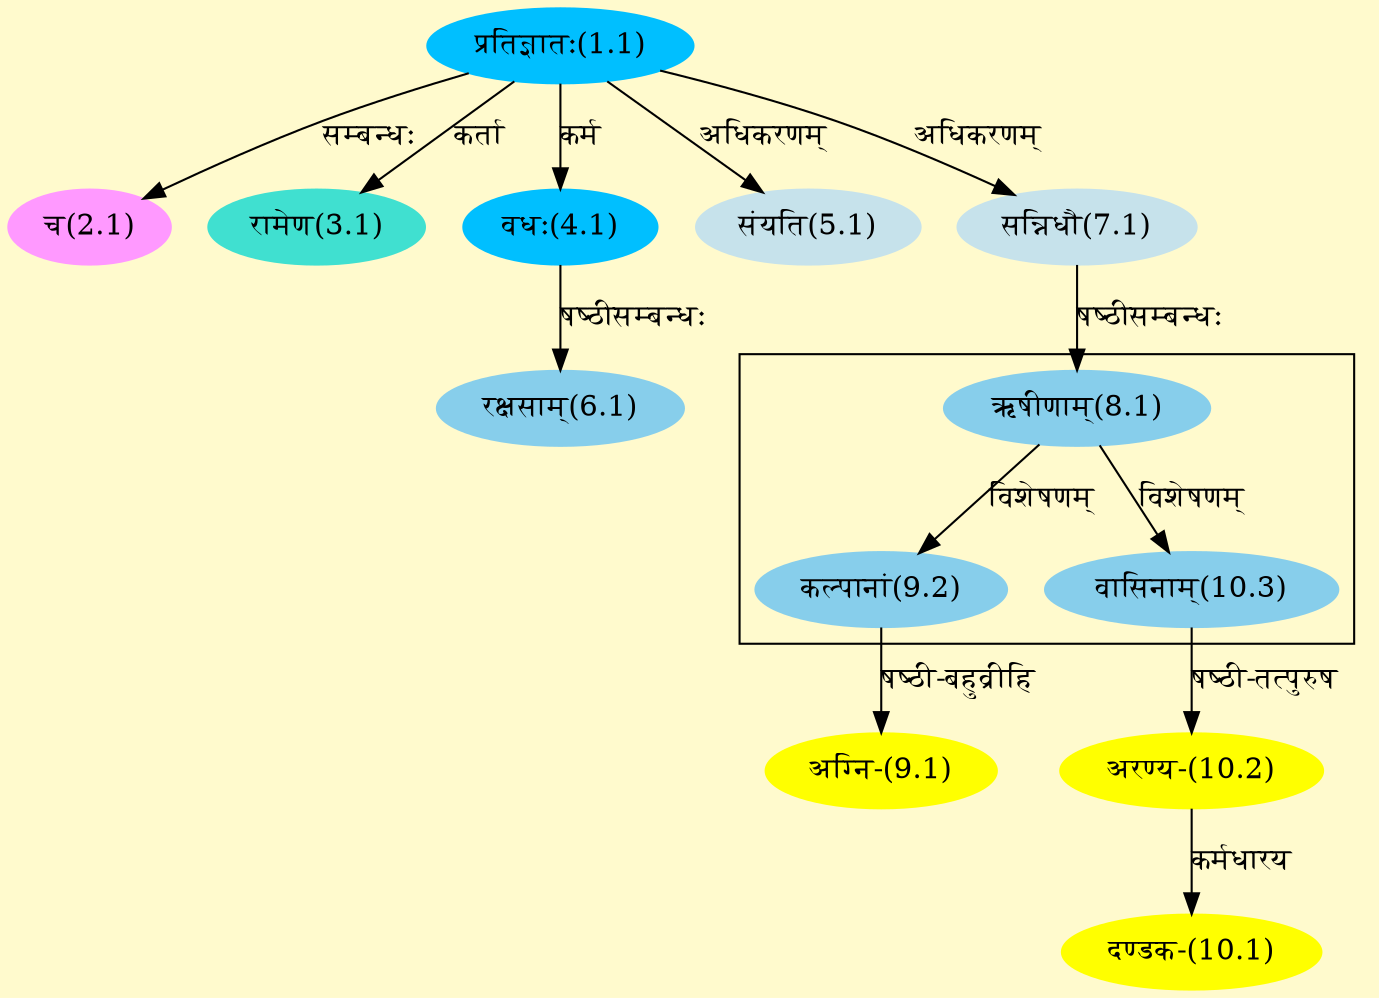 digraph G{
rankdir=BT;
 compound=true;
 bgcolor="lemonchiffon1";

subgraph cluster_1{
Node9_2 [style=filled, color="#87CEEB" label = "कल्पानां(9.2)"]
Node8_1 [style=filled, color="#87CEEB" label = "ऋषीणाम्(8.1)"]
Node10_3 [style=filled, color="#87CEEB" label = "वासिनाम्(10.3)"]

}
Node2_1 [style=filled, color="#FF99FF" label = "च(2.1)"]
Node1_1 [style=filled, color="#00BFFF" label = "प्रतिज्ञातः(1.1)"]
Node3_1 [style=filled, color="#40E0D0" label = "रामेण(3.1)"]
Node4_1 [style=filled, color="#00BFFF" label = "वधः(4.1)"]
Node5_1 [style=filled, color="#C6E2EB" label = "संयति(5.1)"]
Node6_1 [style=filled, color="#87CEEB" label = "रक्षसाम्(6.1)"]
Node7_1 [style=filled, color="#C6E2EB" label = "सन्निधौ(7.1)"]
Node8_1 [style=filled, color="#87CEEB" label = "ऋषीणाम्(8.1)"]
Node9_1 [style=filled, color="#FFFF00" label = "अग्नि-(9.1)"]
Node9_2 [style=filled, color="#87CEEB" label = "कल्पानां(9.2)"]
Node10_1 [style=filled, color="#FFFF00" label = "दण्डक-(10.1)"]
Node10_2 [style=filled, color="#FFFF00" label = "अरण्य-(10.2)"]
Node10_3 [style=filled, color="#87CEEB" label = "वासिनाम्(10.3)"]
/* Start of Relations section */

Node2_1 -> Node1_1 [  label="सम्बन्धः"  dir="back" ]
Node3_1 -> Node1_1 [  label="कर्ता"  dir="back" ]
Node4_1 -> Node1_1 [  label="कर्म"  dir="back" ]
Node5_1 -> Node1_1 [  label="अधिकरणम्"  dir="back" ]
Node6_1 -> Node4_1 [  label="षष्ठीसम्बन्धः"  dir="back" ]
Node7_1 -> Node1_1 [  label="अधिकरणम्"  dir="back" ]
Node8_1 -> Node7_1 [  label="षष्ठीसम्बन्धः"  dir="back" ]
Node9_1 -> Node9_2 [  label="षष्ठी-बहुव्रीहि"  dir="back" ]
Node9_2 -> Node8_1 [  label="विशेषणम्"  dir="back" ]
Node10_1 -> Node10_2 [  label="कर्मधारय"  dir="back" ]
Node10_2 -> Node10_3 [  label="षष्ठी-तत्पुरुष"  dir="back" ]
Node10_3 -> Node8_1 [  label="विशेषणम्"  dir="back" ]
}
